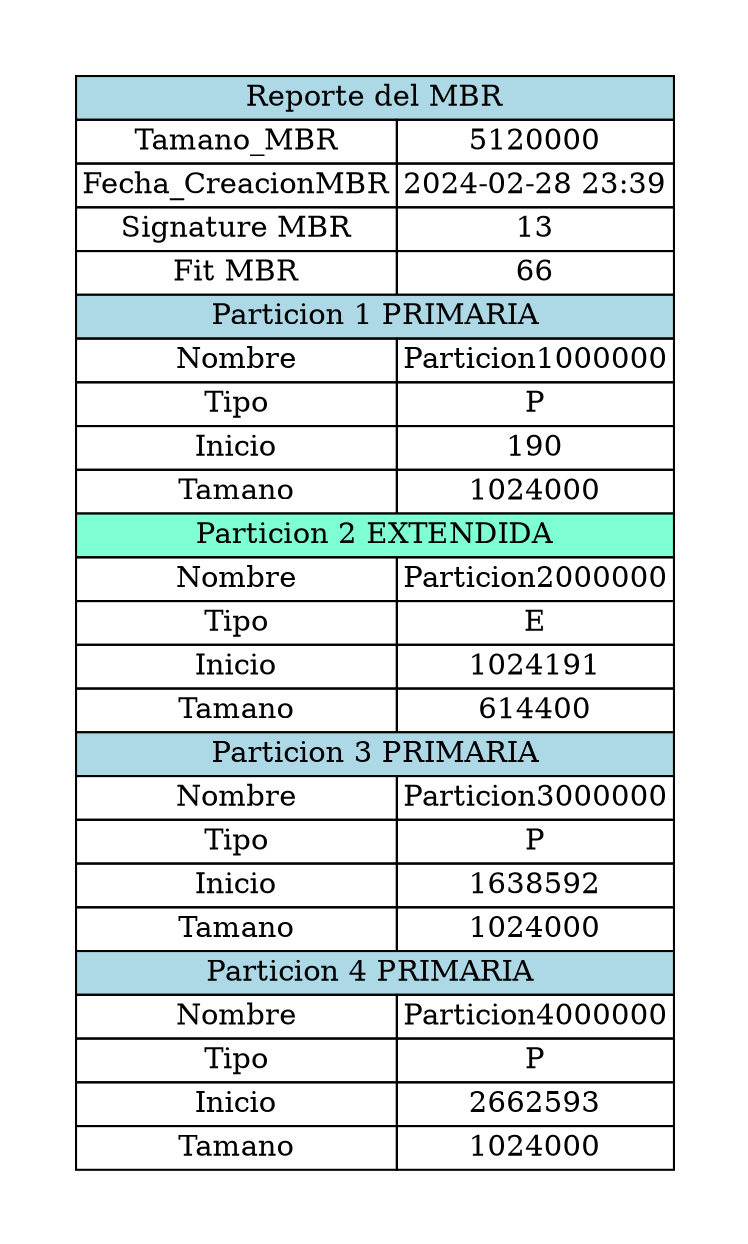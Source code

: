 digraph { graph [pad="0.5", nodesep="0.5", ranksep="2", splines="ortho"];node [shape=plain]rankdir=LR;Foo [label=<<table border="0" cellborder="1" cellspacing="0"><tr><td colspan="2" bgcolor="lightblue">Reporte del MBR</td></tr><tr><td>Tamano_MBR</td><td>5120000</td></tr><tr><td>Fecha_CreacionMBR</td><td>2024-02-28 23:39</td></tr><tr><td>Signature MBR</td><td>13</td></tr><tr><td>Fit MBR</td><td>66</td></tr><tr><td colspan="2" bgcolor="lightblue">Particion 1 PRIMARIA</td></tr><tr><td>Nombre</td><td>Particion1000000</td></tr><tr><td>Tipo</td><td>P</td></tr><tr><td>Inicio</td><td>190</td></tr><tr><td>Tamano</td><td>1024000</td></tr><tr><td colspan="2" bgcolor="aquamarine1">Particion 2 EXTENDIDA</td></tr><tr><td>Nombre</td><td>Particion2000000</td></tr><tr><td>Tipo</td><td>E</td></tr><tr><td>Inicio</td><td>1024191</td></tr><tr><td>Tamano</td><td>614400</td></tr><tr><td colspan="2" bgcolor="lightblue">Particion 3 PRIMARIA</td></tr><tr><td>Nombre</td><td>Particion3000000</td></tr><tr><td>Tipo</td><td>P</td></tr><tr><td>Inicio</td><td>1638592</td></tr><tr><td>Tamano</td><td>1024000</td></tr><tr><td colspan="2" bgcolor="lightblue">Particion 4 PRIMARIA </td></tr><tr><td>Nombre</td><td>Particion4000000</td></tr><tr><td>Tipo</td><td>P</td></tr><tr><td>Inicio</td><td>2662593</td></tr><tr><td>Tamano</td><td>1024000</td></tr></table>>];}